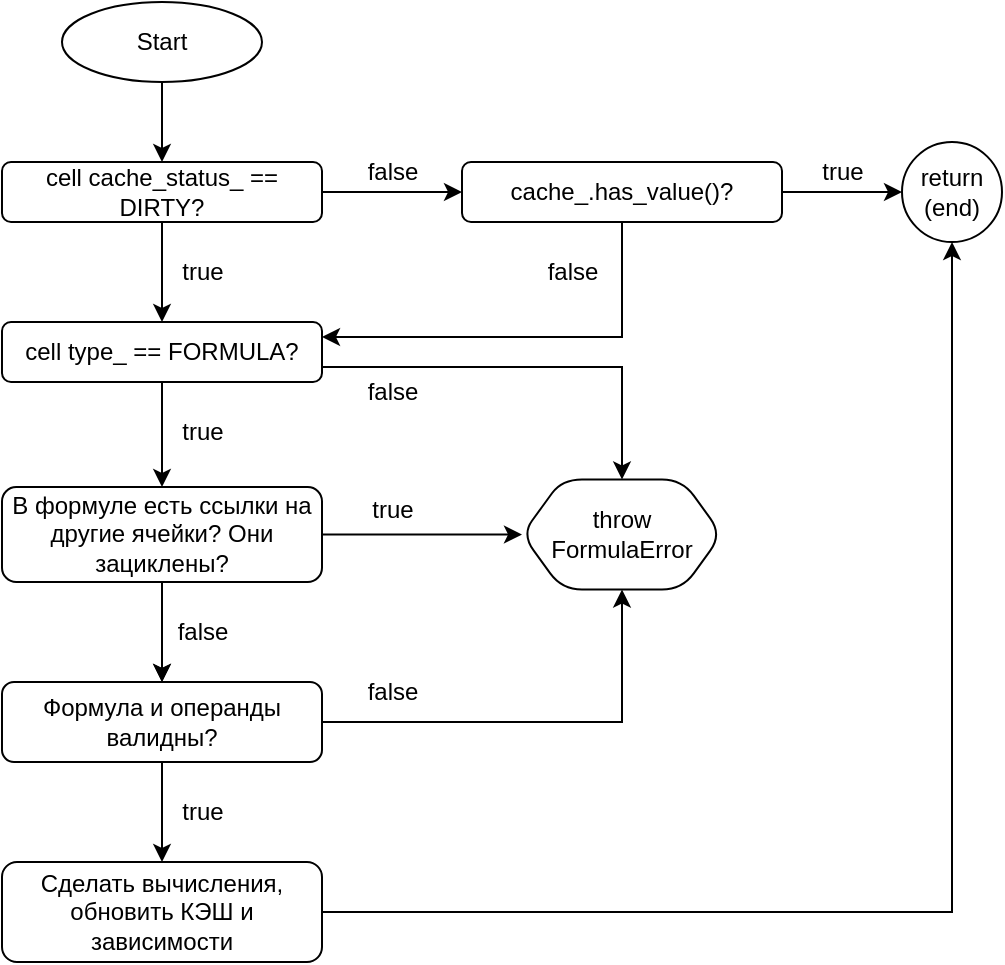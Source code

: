 <mxfile version="21.6.8" type="device">
  <diagram id="C5RBs43oDa-KdzZeNtuy" name="Page-1">
    <mxGraphModel dx="1401" dy="806" grid="1" gridSize="10" guides="1" tooltips="0" connect="1" arrows="1" fold="1" page="1" pageScale="1" pageWidth="827" pageHeight="1169" math="0" shadow="0">
      <root>
        <mxCell id="WIyWlLk6GJQsqaUBKTNV-0" />
        <mxCell id="WIyWlLk6GJQsqaUBKTNV-1" parent="WIyWlLk6GJQsqaUBKTNV-0" />
        <mxCell id="QuJUpWV3iU7dLVu2fuEj-5" value="" style="edgeStyle=orthogonalEdgeStyle;rounded=0;orthogonalLoop=1;jettySize=auto;html=1;" parent="WIyWlLk6GJQsqaUBKTNV-1" source="QuJUpWV3iU7dLVu2fuEj-4" target="WIyWlLk6GJQsqaUBKTNV-3" edge="1">
          <mxGeometry relative="1" as="geometry">
            <mxPoint x="220" y="90" as="sourcePoint" />
          </mxGeometry>
        </mxCell>
        <mxCell id="QuJUpWV3iU7dLVu2fuEj-72" style="edgeStyle=orthogonalEdgeStyle;rounded=0;orthogonalLoop=1;jettySize=auto;html=1;" parent="WIyWlLk6GJQsqaUBKTNV-1" source="WIyWlLk6GJQsqaUBKTNV-3" target="QuJUpWV3iU7dLVu2fuEj-71" edge="1">
          <mxGeometry relative="1" as="geometry" />
        </mxCell>
        <mxCell id="QuJUpWV3iU7dLVu2fuEj-78" value="" style="edgeStyle=orthogonalEdgeStyle;rounded=0;orthogonalLoop=1;jettySize=auto;html=1;" parent="WIyWlLk6GJQsqaUBKTNV-1" source="WIyWlLk6GJQsqaUBKTNV-3" target="QuJUpWV3iU7dLVu2fuEj-77" edge="1">
          <mxGeometry relative="1" as="geometry" />
        </mxCell>
        <mxCell id="WIyWlLk6GJQsqaUBKTNV-3" value="cell cache_status_ == DIRTY?" style="rounded=1;whiteSpace=wrap;html=1;fontSize=12;glass=0;strokeWidth=1;shadow=0;" parent="WIyWlLk6GJQsqaUBKTNV-1" vertex="1">
          <mxGeometry x="140" y="120" width="160" height="30" as="geometry" />
        </mxCell>
        <mxCell id="QuJUpWV3iU7dLVu2fuEj-4" value="Start" style="ellipse;whiteSpace=wrap;html=1;rounded=1;glass=0;strokeWidth=1;shadow=0;" parent="WIyWlLk6GJQsqaUBKTNV-1" vertex="1">
          <mxGeometry x="170" y="40" width="100" height="40" as="geometry" />
        </mxCell>
        <mxCell id="QuJUpWV3iU7dLVu2fuEj-20" value="return&lt;br&gt;(end)" style="ellipse;whiteSpace=wrap;html=1;rounded=1;glass=0;strokeWidth=1;shadow=0;" parent="WIyWlLk6GJQsqaUBKTNV-1" vertex="1">
          <mxGeometry x="590" y="110" width="50" height="50" as="geometry" />
        </mxCell>
        <mxCell id="QuJUpWV3iU7dLVu2fuEj-74" style="edgeStyle=orthogonalEdgeStyle;rounded=0;orthogonalLoop=1;jettySize=auto;html=1;" parent="WIyWlLk6GJQsqaUBKTNV-1" source="QuJUpWV3iU7dLVu2fuEj-71" target="QuJUpWV3iU7dLVu2fuEj-20" edge="1">
          <mxGeometry relative="1" as="geometry">
            <mxPoint x="570" y="135" as="targetPoint" />
          </mxGeometry>
        </mxCell>
        <mxCell id="QuJUpWV3iU7dLVu2fuEj-94" style="edgeStyle=orthogonalEdgeStyle;rounded=0;orthogonalLoop=1;jettySize=auto;html=1;entryX=1;entryY=0.25;entryDx=0;entryDy=0;" parent="WIyWlLk6GJQsqaUBKTNV-1" source="QuJUpWV3iU7dLVu2fuEj-71" target="QuJUpWV3iU7dLVu2fuEj-77" edge="1">
          <mxGeometry relative="1" as="geometry">
            <Array as="points">
              <mxPoint x="450" y="208" />
            </Array>
          </mxGeometry>
        </mxCell>
        <mxCell id="QuJUpWV3iU7dLVu2fuEj-71" value="cache_.has_value()?" style="rounded=1;whiteSpace=wrap;html=1;fontSize=12;glass=0;strokeWidth=1;shadow=0;" parent="WIyWlLk6GJQsqaUBKTNV-1" vertex="1">
          <mxGeometry x="370" y="120" width="160" height="30" as="geometry" />
        </mxCell>
        <mxCell id="QuJUpWV3iU7dLVu2fuEj-73" value="false" style="text;html=1;align=center;verticalAlign=middle;resizable=0;points=[];autosize=1;strokeColor=none;fillColor=none;" parent="WIyWlLk6GJQsqaUBKTNV-1" vertex="1">
          <mxGeometry x="310" y="110" width="50" height="30" as="geometry" />
        </mxCell>
        <mxCell id="QuJUpWV3iU7dLVu2fuEj-76" value="true" style="text;html=1;align=center;verticalAlign=middle;resizable=0;points=[];autosize=1;strokeColor=none;fillColor=none;" parent="WIyWlLk6GJQsqaUBKTNV-1" vertex="1">
          <mxGeometry x="540" y="110" width="40" height="30" as="geometry" />
        </mxCell>
        <mxCell id="QuJUpWV3iU7dLVu2fuEj-87" value="" style="edgeStyle=orthogonalEdgeStyle;rounded=0;orthogonalLoop=1;jettySize=auto;html=1;" parent="WIyWlLk6GJQsqaUBKTNV-1" source="QuJUpWV3iU7dLVu2fuEj-77" target="QuJUpWV3iU7dLVu2fuEj-86" edge="1">
          <mxGeometry relative="1" as="geometry" />
        </mxCell>
        <mxCell id="QuJUpWV3iU7dLVu2fuEj-92" style="edgeStyle=orthogonalEdgeStyle;rounded=0;orthogonalLoop=1;jettySize=auto;html=1;exitX=1;exitY=0.75;exitDx=0;exitDy=0;" parent="WIyWlLk6GJQsqaUBKTNV-1" source="QuJUpWV3iU7dLVu2fuEj-77" target="QuJUpWV3iU7dLVu2fuEj-88" edge="1">
          <mxGeometry relative="1" as="geometry" />
        </mxCell>
        <mxCell id="QuJUpWV3iU7dLVu2fuEj-77" value="cell type_ == FORMULA?" style="rounded=1;whiteSpace=wrap;html=1;fontSize=12;glass=0;strokeWidth=1;shadow=0;" parent="WIyWlLk6GJQsqaUBKTNV-1" vertex="1">
          <mxGeometry x="140" y="200" width="160" height="30" as="geometry" />
        </mxCell>
        <mxCell id="QuJUpWV3iU7dLVu2fuEj-79" value="true" style="text;html=1;align=center;verticalAlign=middle;resizable=0;points=[];autosize=1;strokeColor=none;fillColor=none;" parent="WIyWlLk6GJQsqaUBKTNV-1" vertex="1">
          <mxGeometry x="220" y="160" width="40" height="30" as="geometry" />
        </mxCell>
        <mxCell id="QuJUpWV3iU7dLVu2fuEj-85" value="false" style="text;html=1;align=center;verticalAlign=middle;resizable=0;points=[];autosize=1;strokeColor=none;fillColor=none;" parent="WIyWlLk6GJQsqaUBKTNV-1" vertex="1">
          <mxGeometry x="400" y="160" width="50" height="30" as="geometry" />
        </mxCell>
        <mxCell id="QuJUpWV3iU7dLVu2fuEj-96" style="edgeStyle=orthogonalEdgeStyle;rounded=0;orthogonalLoop=1;jettySize=auto;html=1;entryX=0;entryY=0.5;entryDx=0;entryDy=0;" parent="WIyWlLk6GJQsqaUBKTNV-1" source="QuJUpWV3iU7dLVu2fuEj-86" target="QuJUpWV3iU7dLVu2fuEj-88" edge="1">
          <mxGeometry relative="1" as="geometry" />
        </mxCell>
        <mxCell id="QuJUpWV3iU7dLVu2fuEj-99" value="" style="edgeStyle=orthogonalEdgeStyle;rounded=0;orthogonalLoop=1;jettySize=auto;html=1;" parent="WIyWlLk6GJQsqaUBKTNV-1" source="QuJUpWV3iU7dLVu2fuEj-86" target="QuJUpWV3iU7dLVu2fuEj-98" edge="1">
          <mxGeometry relative="1" as="geometry" />
        </mxCell>
        <mxCell id="QuJUpWV3iU7dLVu2fuEj-100" value="" style="edgeStyle=orthogonalEdgeStyle;rounded=0;orthogonalLoop=1;jettySize=auto;html=1;" parent="WIyWlLk6GJQsqaUBKTNV-1" source="QuJUpWV3iU7dLVu2fuEj-86" target="QuJUpWV3iU7dLVu2fuEj-98" edge="1">
          <mxGeometry relative="1" as="geometry" />
        </mxCell>
        <mxCell id="QuJUpWV3iU7dLVu2fuEj-86" value="В формуле есть ссылки на другие ячейки? Они зациклены?" style="rounded=1;whiteSpace=wrap;html=1;fontSize=12;glass=0;strokeWidth=1;shadow=0;" parent="WIyWlLk6GJQsqaUBKTNV-1" vertex="1">
          <mxGeometry x="140" y="282.5" width="160" height="47.5" as="geometry" />
        </mxCell>
        <mxCell id="QuJUpWV3iU7dLVu2fuEj-88" value="throw&lt;br&gt;FormulaError" style="shape=hexagon;perimeter=hexagonPerimeter2;whiteSpace=wrap;html=1;fixedSize=1;rounded=1;glass=0;strokeWidth=1;shadow=0;" parent="WIyWlLk6GJQsqaUBKTNV-1" vertex="1">
          <mxGeometry x="400" y="278.75" width="100" height="55" as="geometry" />
        </mxCell>
        <mxCell id="QuJUpWV3iU7dLVu2fuEj-93" value="false" style="text;html=1;align=center;verticalAlign=middle;resizable=0;points=[];autosize=1;strokeColor=none;fillColor=none;" parent="WIyWlLk6GJQsqaUBKTNV-1" vertex="1">
          <mxGeometry x="310" y="220" width="50" height="30" as="geometry" />
        </mxCell>
        <mxCell id="QuJUpWV3iU7dLVu2fuEj-95" value="true" style="text;html=1;align=center;verticalAlign=middle;resizable=0;points=[];autosize=1;strokeColor=none;fillColor=none;" parent="WIyWlLk6GJQsqaUBKTNV-1" vertex="1">
          <mxGeometry x="220" y="240" width="40" height="30" as="geometry" />
        </mxCell>
        <mxCell id="QuJUpWV3iU7dLVu2fuEj-97" value="true" style="text;html=1;align=center;verticalAlign=middle;resizable=0;points=[];autosize=1;strokeColor=none;fillColor=none;" parent="WIyWlLk6GJQsqaUBKTNV-1" vertex="1">
          <mxGeometry x="315" y="278.75" width="40" height="30" as="geometry" />
        </mxCell>
        <mxCell id="QuJUpWV3iU7dLVu2fuEj-102" style="edgeStyle=orthogonalEdgeStyle;rounded=0;orthogonalLoop=1;jettySize=auto;html=1;entryX=0.5;entryY=1;entryDx=0;entryDy=0;" parent="WIyWlLk6GJQsqaUBKTNV-1" source="QuJUpWV3iU7dLVu2fuEj-98" target="QuJUpWV3iU7dLVu2fuEj-88" edge="1">
          <mxGeometry relative="1" as="geometry" />
        </mxCell>
        <mxCell id="QuJUpWV3iU7dLVu2fuEj-105" value="" style="edgeStyle=orthogonalEdgeStyle;rounded=0;orthogonalLoop=1;jettySize=auto;html=1;" parent="WIyWlLk6GJQsqaUBKTNV-1" source="QuJUpWV3iU7dLVu2fuEj-98" target="QuJUpWV3iU7dLVu2fuEj-104" edge="1">
          <mxGeometry relative="1" as="geometry" />
        </mxCell>
        <mxCell id="QuJUpWV3iU7dLVu2fuEj-98" value="Формула и операнды валидны?" style="rounded=1;whiteSpace=wrap;html=1;fontSize=12;glass=0;strokeWidth=1;shadow=0;" parent="WIyWlLk6GJQsqaUBKTNV-1" vertex="1">
          <mxGeometry x="140" y="380" width="160" height="40" as="geometry" />
        </mxCell>
        <mxCell id="QuJUpWV3iU7dLVu2fuEj-101" value="false" style="text;html=1;align=center;verticalAlign=middle;resizable=0;points=[];autosize=1;strokeColor=none;fillColor=none;" parent="WIyWlLk6GJQsqaUBKTNV-1" vertex="1">
          <mxGeometry x="215" y="340" width="50" height="30" as="geometry" />
        </mxCell>
        <mxCell id="QuJUpWV3iU7dLVu2fuEj-103" value="false" style="text;html=1;align=center;verticalAlign=middle;resizable=0;points=[];autosize=1;strokeColor=none;fillColor=none;" parent="WIyWlLk6GJQsqaUBKTNV-1" vertex="1">
          <mxGeometry x="310" y="370" width="50" height="30" as="geometry" />
        </mxCell>
        <mxCell id="QuJUpWV3iU7dLVu2fuEj-106" style="edgeStyle=orthogonalEdgeStyle;rounded=0;orthogonalLoop=1;jettySize=auto;html=1;entryX=0.5;entryY=1;entryDx=0;entryDy=0;" parent="WIyWlLk6GJQsqaUBKTNV-1" source="QuJUpWV3iU7dLVu2fuEj-104" target="QuJUpWV3iU7dLVu2fuEj-20" edge="1">
          <mxGeometry relative="1" as="geometry" />
        </mxCell>
        <mxCell id="QuJUpWV3iU7dLVu2fuEj-104" value="Сделать вычисления, обновить КЭШ и зависимости" style="rounded=1;whiteSpace=wrap;html=1;fontSize=12;glass=0;strokeWidth=1;shadow=0;" parent="WIyWlLk6GJQsqaUBKTNV-1" vertex="1">
          <mxGeometry x="140" y="470" width="160" height="50" as="geometry" />
        </mxCell>
        <mxCell id="QuJUpWV3iU7dLVu2fuEj-107" value="true" style="text;html=1;align=center;verticalAlign=middle;resizable=0;points=[];autosize=1;strokeColor=none;fillColor=none;" parent="WIyWlLk6GJQsqaUBKTNV-1" vertex="1">
          <mxGeometry x="220" y="430" width="40" height="30" as="geometry" />
        </mxCell>
      </root>
    </mxGraphModel>
  </diagram>
</mxfile>
